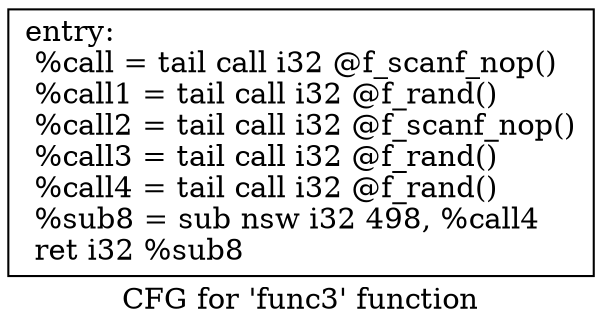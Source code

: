 digraph "CFG for 'func3' function" {
	label="CFG for 'func3' function";

	Node0x55ff55225b80 [shape=record,label="{entry:\l  %call = tail call i32 @f_scanf_nop()\l  %call1 = tail call i32 @f_rand()\l  %call2 = tail call i32 @f_scanf_nop()\l  %call3 = tail call i32 @f_rand()\l  %call4 = tail call i32 @f_rand()\l  %sub8 = sub nsw i32 498, %call4\l  ret i32 %sub8\l}"];
}

